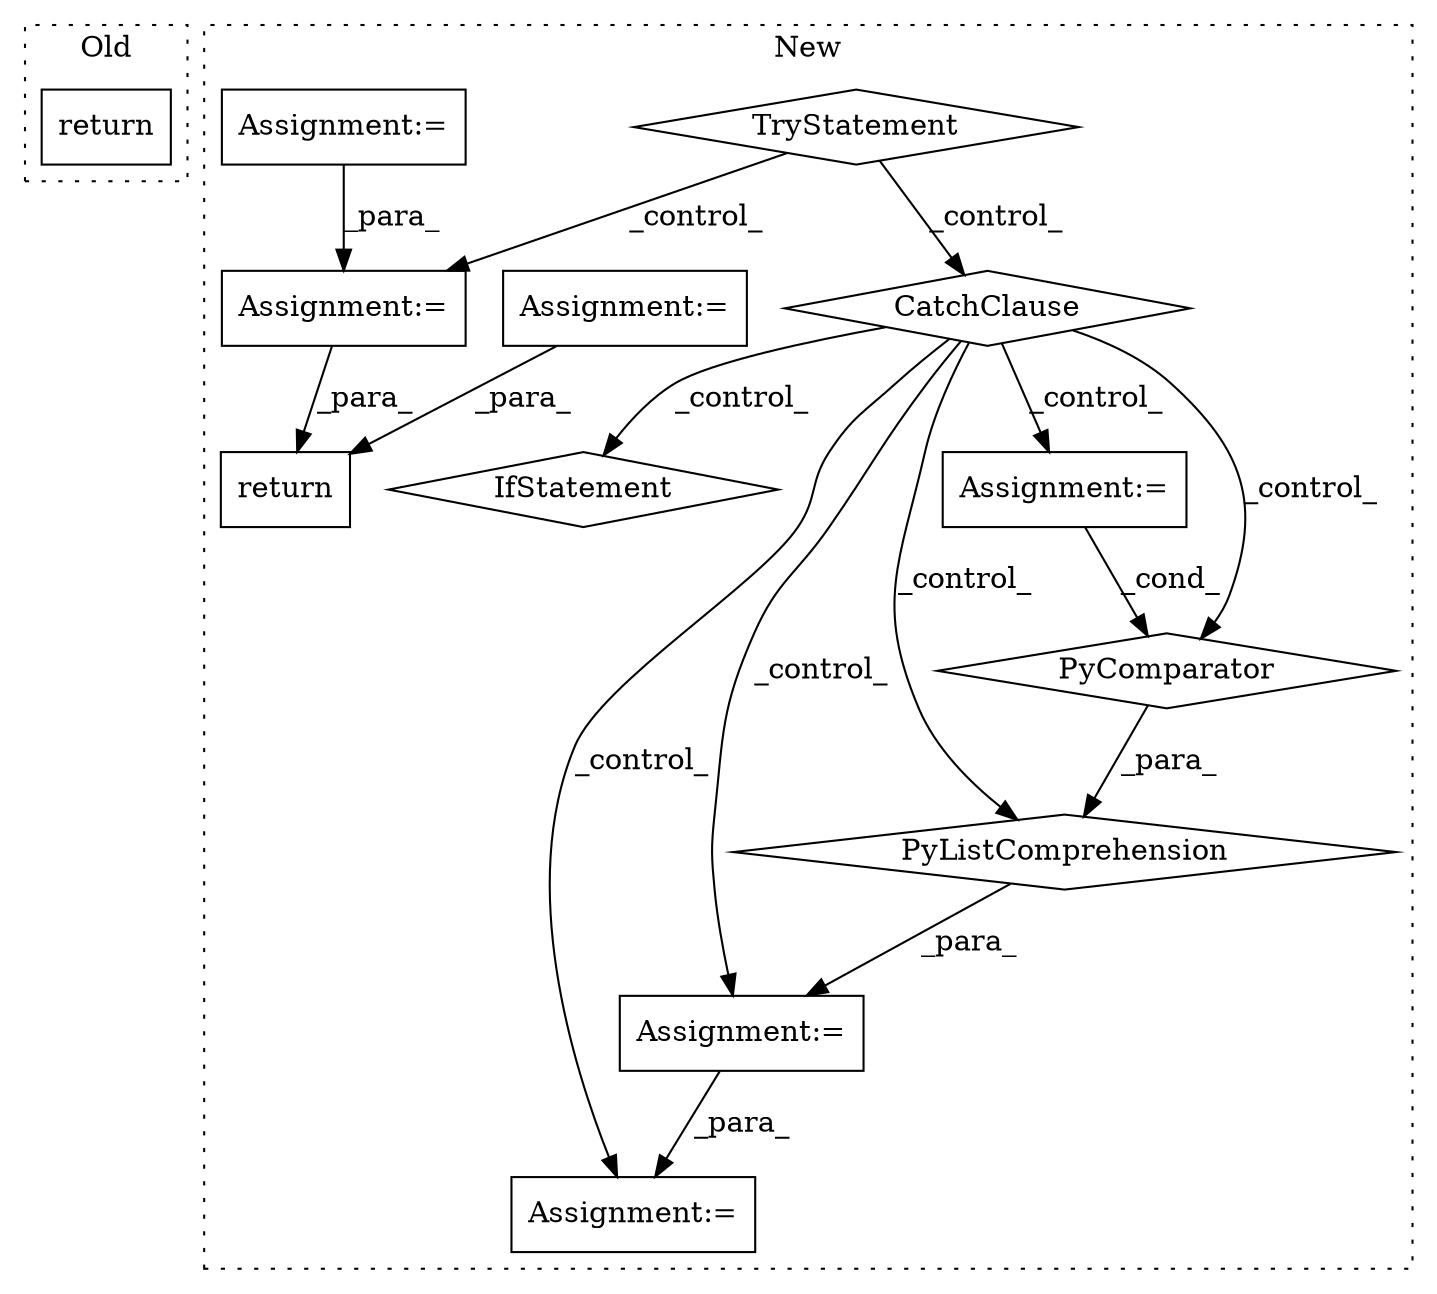 digraph G {
subgraph cluster0 {
1 [label="return" a="41" s="7633" l="7" shape="box"];
label = "Old";
style="dotted";
}
subgraph cluster1 {
2 [label="TryStatement" a="54" s="7685" l="4" shape="diamond"];
3 [label="CatchClause" a="12" s="7756,7792" l="13,2" shape="diamond"];
4 [label="Assignment:=" a="7" s="7711" l="1" shape="box"];
5 [label="Assignment:=" a="7" s="7961" l="1" shape="box"];
6 [label="return" a="41" s="8011" l="7" shape="box"];
7 [label="Assignment:=" a="7" s="7557" l="12" shape="box"];
8 [label="Assignment:=" a="7" s="7603" l="7" shape="box"];
9 [label="Assignment:=" a="7" s="7811" l="16" shape="box"];
10 [label="IfStatement" a="25" s="7914" l="23" shape="diamond"];
11 [label="PyListComprehension" a="109" s="7827" l="118" shape="diamond"];
12 [label="PyComparator" a="113" s="7914" l="23" shape="diamond"];
13 [label="Assignment:=" a="7" s="7914" l="23" shape="box"];
label = "New";
style="dotted";
}
2 -> 4 [label="_control_"];
2 -> 3 [label="_control_"];
3 -> 11 [label="_control_"];
3 -> 5 [label="_control_"];
3 -> 13 [label="_control_"];
3 -> 12 [label="_control_"];
3 -> 10 [label="_control_"];
3 -> 9 [label="_control_"];
4 -> 6 [label="_para_"];
7 -> 6 [label="_para_"];
8 -> 4 [label="_para_"];
9 -> 5 [label="_para_"];
11 -> 9 [label="_para_"];
12 -> 11 [label="_para_"];
13 -> 12 [label="_cond_"];
}